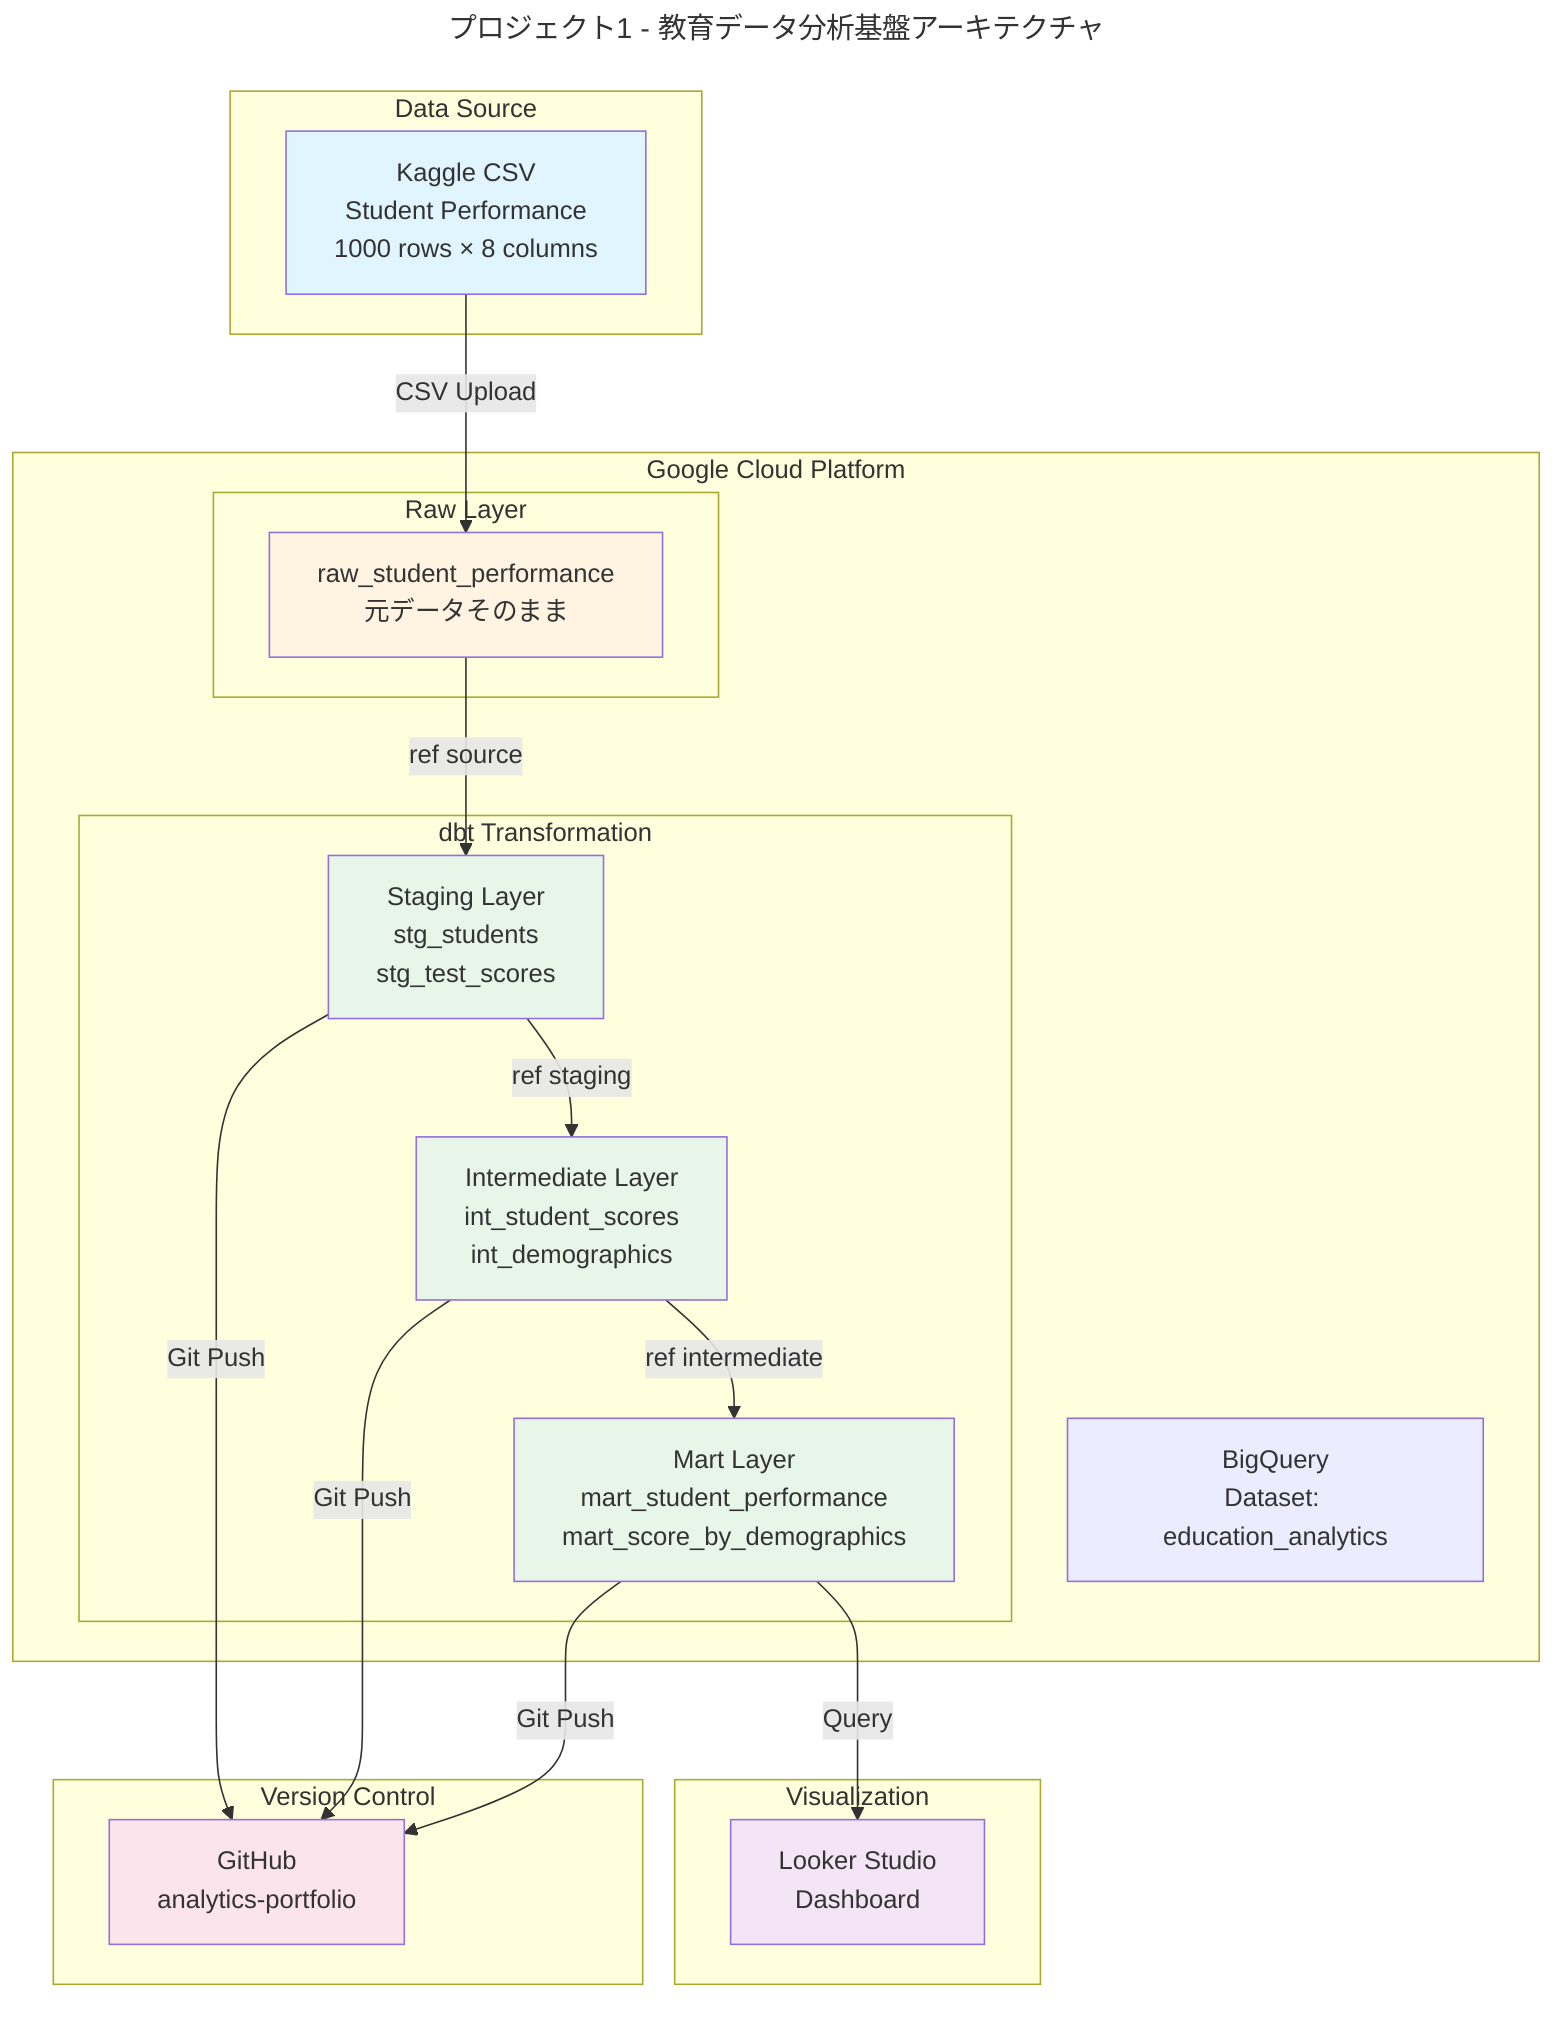 ---
title: プロジェクト1 - 教育データ分析基盤アーキテクチャ
---

graph TB
    subgraph "Data Source"
        A[Kaggle CSV<br/>Student Performance<br/>1000 rows × 8 columns]
    end

    subgraph "Google Cloud Platform"
        B[BigQuery<br/>Dataset: education_analytics]
        
        subgraph "Raw Layer"
            C[raw_student_performance<br/>元データそのまま]
        end
        
        subgraph "dbt Transformation"
            D1[Staging Layer<br/>stg_students<br/>stg_test_scores]
            D2[Intermediate Layer<br/>int_student_scores<br/>int_demographics]
            D3[Mart Layer<br/>mart_student_performance<br/>mart_score_by_demographics]
        end
    end

    subgraph "Visualization"
        E[Looker Studio<br/>Dashboard]
    end

    subgraph "Version Control"
        F[GitHub<br/>analytics-portfolio]
    end

    A -->|CSV Upload| C
    C -->|ref source| D1
    D1 -->|ref staging| D2
    D2 -->|ref intermediate| D3
    D3 -->|Query| E
    D1 & D2 & D3 -->|Git Push| F

    style A fill:#e1f5ff
    style C fill:#fff4e1
    style D1 fill:#e8f5e9
    style D2 fill:#e8f5e9
    style D3 fill:#e8f5e9
    style E fill:#f3e5f5
    style F fill:#fce4ec